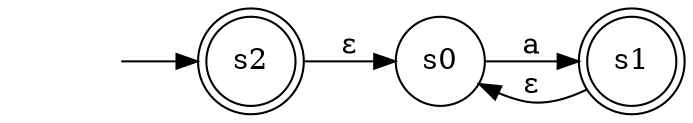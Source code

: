 digraph G {
rankdir=LR;
node [shape = none]; "";
node [shape = doublecircle]; s1, s2;
node [shape = circle];
"" ->s2;
s2 -> s0[ label="ɛ"];
s0 -> s1[ label="a"];
s1 -> s0[ label="ɛ"];
}
